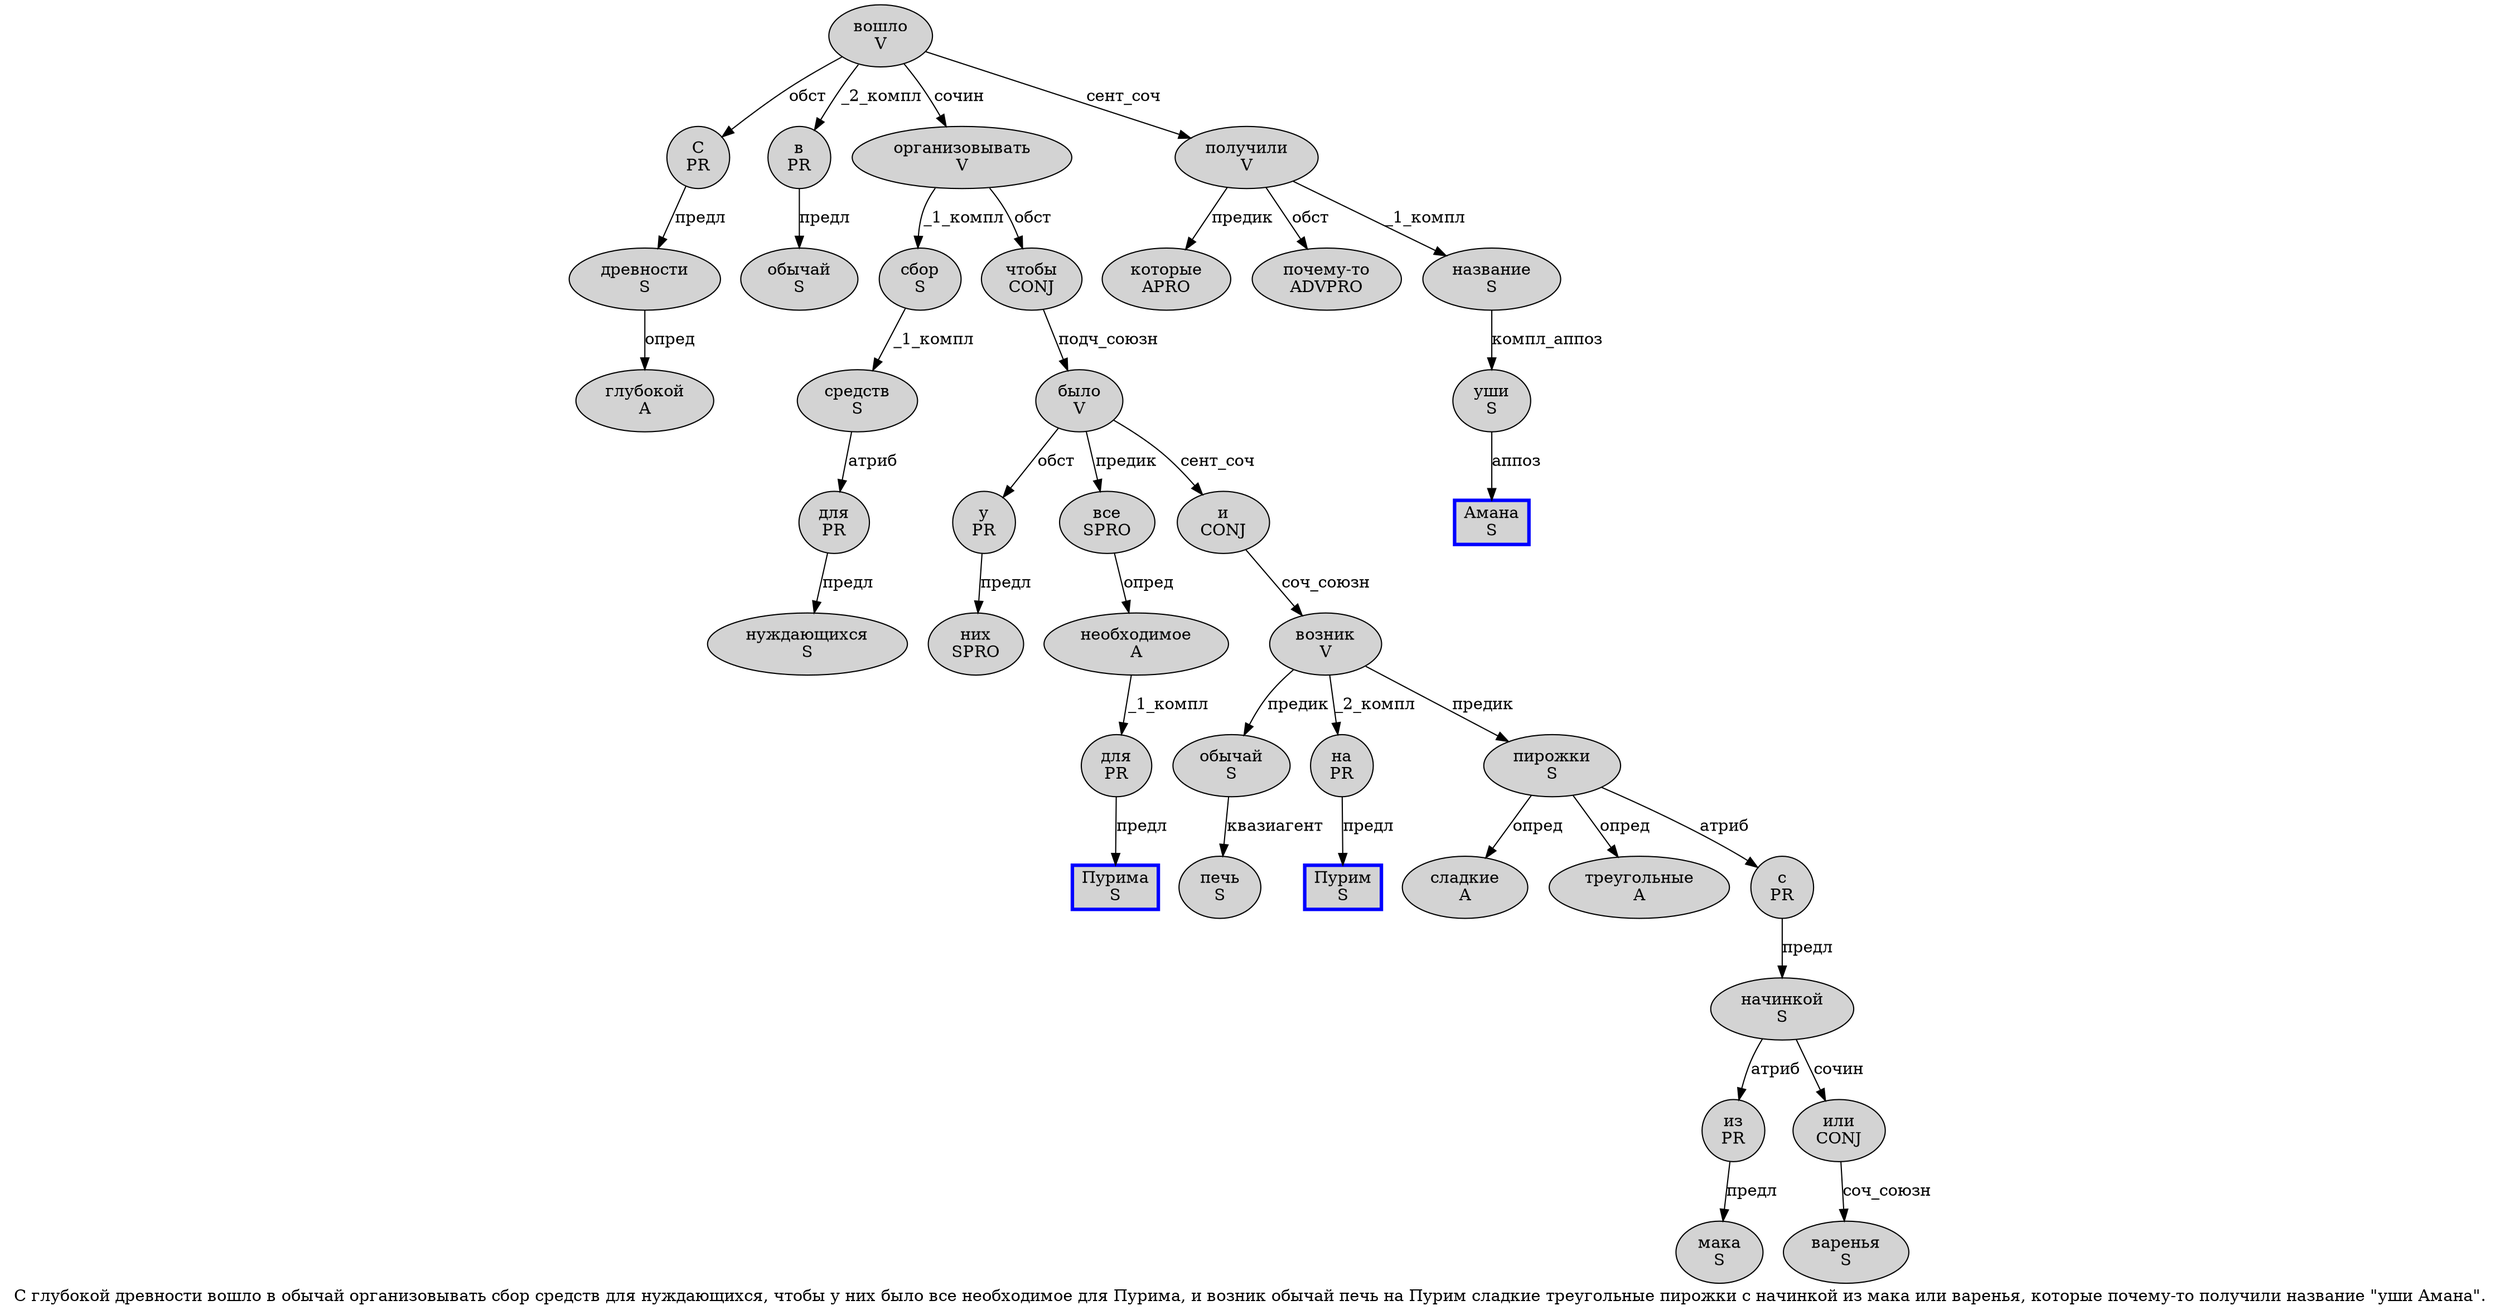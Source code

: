digraph SENTENCE_422 {
	graph [label="С глубокой древности вошло в обычай организовывать сбор средств для нуждающихся, чтобы у них было все необходимое для Пурима, и возник обычай печь на Пурим сладкие треугольные пирожки с начинкой из мака или варенья, которые почему-то получили название \"уши Амана\"."]
	node [style=filled]
		0 [label="С
PR" color="" fillcolor=lightgray penwidth=1 shape=ellipse]
		1 [label="глубокой
A" color="" fillcolor=lightgray penwidth=1 shape=ellipse]
		2 [label="древности
S" color="" fillcolor=lightgray penwidth=1 shape=ellipse]
		3 [label="вошло
V" color="" fillcolor=lightgray penwidth=1 shape=ellipse]
		4 [label="в
PR" color="" fillcolor=lightgray penwidth=1 shape=ellipse]
		5 [label="обычай
S" color="" fillcolor=lightgray penwidth=1 shape=ellipse]
		6 [label="организовывать
V" color="" fillcolor=lightgray penwidth=1 shape=ellipse]
		7 [label="сбор
S" color="" fillcolor=lightgray penwidth=1 shape=ellipse]
		8 [label="средств
S" color="" fillcolor=lightgray penwidth=1 shape=ellipse]
		9 [label="для
PR" color="" fillcolor=lightgray penwidth=1 shape=ellipse]
		10 [label="нуждающихся
S" color="" fillcolor=lightgray penwidth=1 shape=ellipse]
		12 [label="чтобы
CONJ" color="" fillcolor=lightgray penwidth=1 shape=ellipse]
		13 [label="у
PR" color="" fillcolor=lightgray penwidth=1 shape=ellipse]
		14 [label="них
SPRO" color="" fillcolor=lightgray penwidth=1 shape=ellipse]
		15 [label="было
V" color="" fillcolor=lightgray penwidth=1 shape=ellipse]
		16 [label="все
SPRO" color="" fillcolor=lightgray penwidth=1 shape=ellipse]
		17 [label="необходимое
A" color="" fillcolor=lightgray penwidth=1 shape=ellipse]
		18 [label="для
PR" color="" fillcolor=lightgray penwidth=1 shape=ellipse]
		19 [label="Пурима
S" color=blue fillcolor=lightgray penwidth=3 shape=box]
		21 [label="и
CONJ" color="" fillcolor=lightgray penwidth=1 shape=ellipse]
		22 [label="возник
V" color="" fillcolor=lightgray penwidth=1 shape=ellipse]
		23 [label="обычай
S" color="" fillcolor=lightgray penwidth=1 shape=ellipse]
		24 [label="печь
S" color="" fillcolor=lightgray penwidth=1 shape=ellipse]
		25 [label="на
PR" color="" fillcolor=lightgray penwidth=1 shape=ellipse]
		26 [label="Пурим
S" color=blue fillcolor=lightgray penwidth=3 shape=box]
		27 [label="сладкие
A" color="" fillcolor=lightgray penwidth=1 shape=ellipse]
		28 [label="треугольные
A" color="" fillcolor=lightgray penwidth=1 shape=ellipse]
		29 [label="пирожки
S" color="" fillcolor=lightgray penwidth=1 shape=ellipse]
		30 [label="с
PR" color="" fillcolor=lightgray penwidth=1 shape=ellipse]
		31 [label="начинкой
S" color="" fillcolor=lightgray penwidth=1 shape=ellipse]
		32 [label="из
PR" color="" fillcolor=lightgray penwidth=1 shape=ellipse]
		33 [label="мака
S" color="" fillcolor=lightgray penwidth=1 shape=ellipse]
		34 [label="или
CONJ" color="" fillcolor=lightgray penwidth=1 shape=ellipse]
		35 [label="варенья
S" color="" fillcolor=lightgray penwidth=1 shape=ellipse]
		37 [label="которые
APRO" color="" fillcolor=lightgray penwidth=1 shape=ellipse]
		38 [label="почему-то
ADVPRO" color="" fillcolor=lightgray penwidth=1 shape=ellipse]
		39 [label="получили
V" color="" fillcolor=lightgray penwidth=1 shape=ellipse]
		40 [label="название
S" color="" fillcolor=lightgray penwidth=1 shape=ellipse]
		42 [label="уши
S" color="" fillcolor=lightgray penwidth=1 shape=ellipse]
		43 [label="Амана
S" color=blue fillcolor=lightgray penwidth=3 shape=box]
			9 -> 10 [label="предл"]
			13 -> 14 [label="предл"]
			31 -> 32 [label="атриб"]
			31 -> 34 [label="сочин"]
			17 -> 18 [label="_1_компл"]
			0 -> 2 [label="предл"]
			40 -> 42 [label="компл_аппоз"]
			3 -> 0 [label="обст"]
			3 -> 4 [label="_2_компл"]
			3 -> 6 [label="сочин"]
			3 -> 39 [label="сент_соч"]
			6 -> 7 [label="_1_компл"]
			6 -> 12 [label="обст"]
			22 -> 23 [label="предик"]
			22 -> 25 [label="_2_компл"]
			22 -> 29 [label="предик"]
			29 -> 27 [label="опред"]
			29 -> 28 [label="опред"]
			29 -> 30 [label="атриб"]
			8 -> 9 [label="атриб"]
			21 -> 22 [label="соч_союзн"]
			2 -> 1 [label="опред"]
			15 -> 13 [label="обст"]
			15 -> 16 [label="предик"]
			15 -> 21 [label="сент_соч"]
			42 -> 43 [label="аппоз"]
			4 -> 5 [label="предл"]
			25 -> 26 [label="предл"]
			23 -> 24 [label="квазиагент"]
			7 -> 8 [label="_1_компл"]
			32 -> 33 [label="предл"]
			12 -> 15 [label="подч_союзн"]
			16 -> 17 [label="опред"]
			34 -> 35 [label="соч_союзн"]
			30 -> 31 [label="предл"]
			39 -> 37 [label="предик"]
			39 -> 38 [label="обст"]
			39 -> 40 [label="_1_компл"]
			18 -> 19 [label="предл"]
}